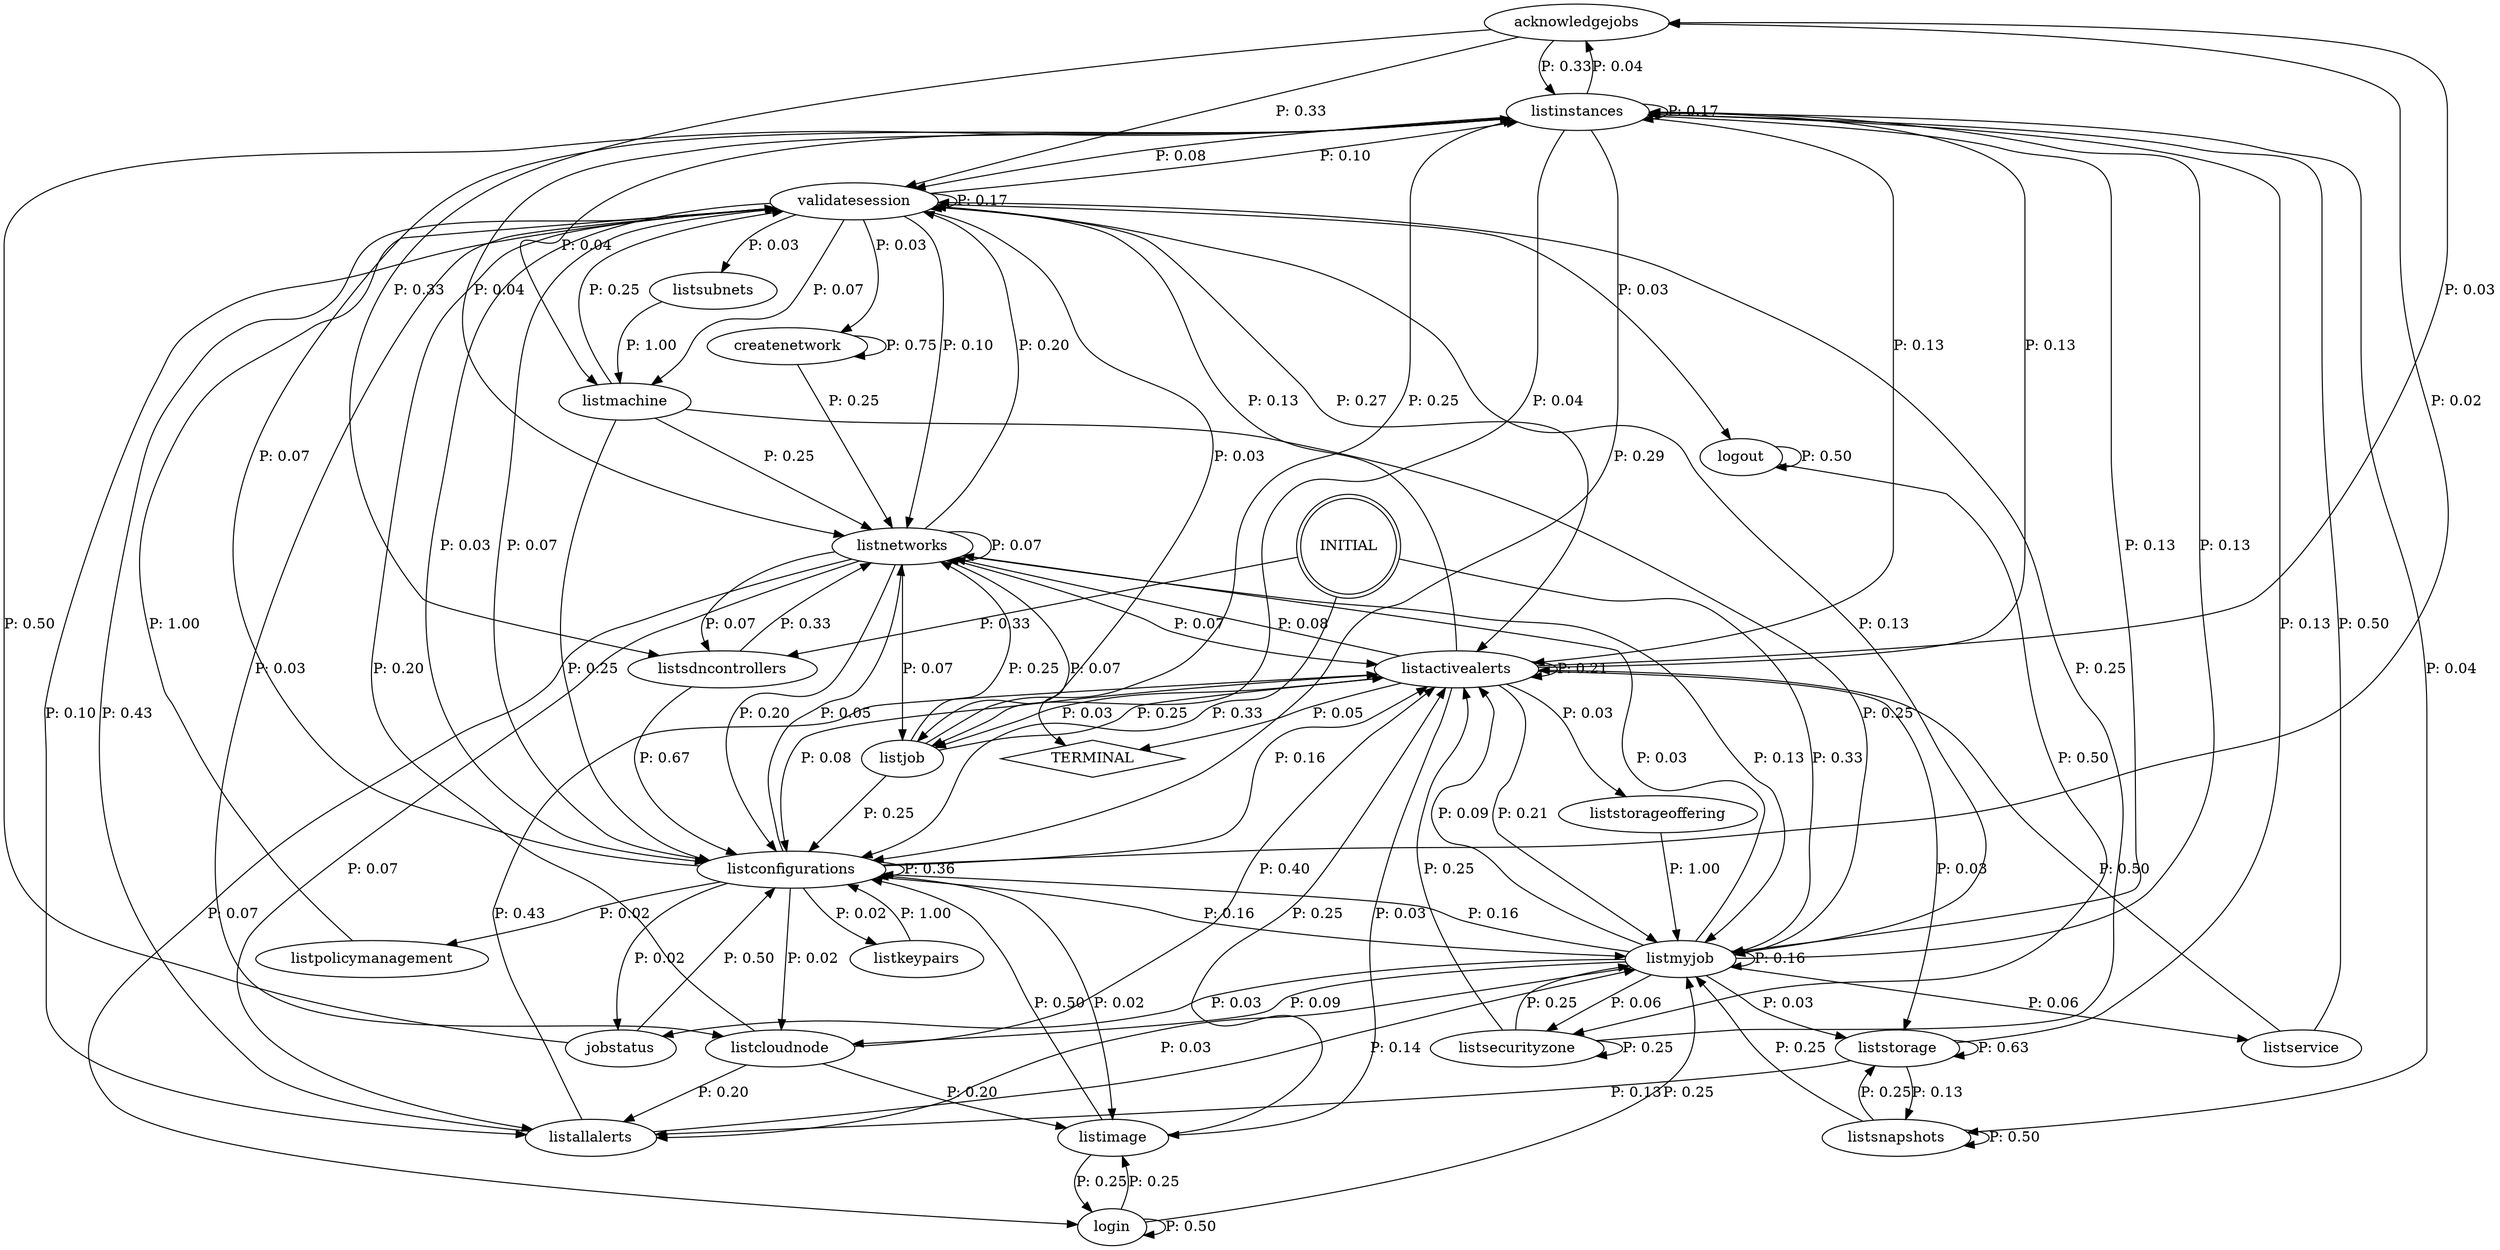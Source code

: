 digraph G {
  0 [label="acknowledgejobs"];
  1 [label="createnetwork"];
  2 [label="jobstatus"];
  3 [label="listactivealerts"];
  4 [label="listallalerts"];
  5 [label="listcloudnode"];
  6 [label="listconfigurations"];
  7 [label="listimage"];
  8 [label="listinstances"];
  9 [label="listjob"];
  10 [label="listkeypairs"];
  11 [label="listmachine"];
  12 [label="listmyjob"];
  13 [label="listnetworks"];
  14 [label="listpolicymanagement"];
  15 [label="listsdncontrollers"];
  16 [label="listsecurityzone"];
  17 [label="listservice"];
  18 [label="listsnapshots"];
  19 [label="liststorage"];
  20 [label="liststorageoffering"];
  21 [label="listsubnets"];
  22 [label="login"];
  23 [label="logout"];
  24 [label="validatesession"];
  25 [label="TERMINAL",shape=diamond];
  26 [label="INITIAL",shape=doublecircle];
0->8 [label="P: 0.33"];
0->15 [label="P: 0.33"];
0->24 [label="P: 0.33"];
1->1 [label="P: 0.75"];
1->13 [label="P: 0.25"];
2->6 [label="P: 0.50"];
2->8 [label="P: 0.50"];
3->0 [label="P: 0.03"];
3->3 [label="P: 0.21"];
3->6 [label="P: 0.08"];
3->7 [label="P: 0.03"];
3->8 [label="P: 0.13"];
3->9 [label="P: 0.03"];
3->12 [label="P: 0.21"];
3->13 [label="P: 0.08"];
3->19 [label="P: 0.03"];
3->20 [label="P: 0.03"];
3->24 [label="P: 0.13"];
3->25 [label="P: 0.05"];
4->3 [label="P: 0.43"];
4->12 [label="P: 0.14"];
4->24 [label="P: 0.43"];
5->3 [label="P: 0.40"];
5->4 [label="P: 0.20"];
5->7 [label="P: 0.20"];
5->24 [label="P: 0.20"];
6->0 [label="P: 0.02"];
6->2 [label="P: 0.02"];
6->3 [label="P: 0.16"];
6->5 [label="P: 0.02"];
6->6 [label="P: 0.36"];
6->7 [label="P: 0.02"];
6->8 [label="P: 0.07"];
6->10 [label="P: 0.02"];
6->12 [label="P: 0.16"];
6->13 [label="P: 0.05"];
6->14 [label="P: 0.02"];
6->24 [label="P: 0.07"];
7->3 [label="P: 0.25"];
7->6 [label="P: 0.50"];
7->22 [label="P: 0.25"];
8->0 [label="P: 0.04"];
8->3 [label="P: 0.13"];
8->6 [label="P: 0.29"];
8->8 [label="P: 0.17"];
8->9 [label="P: 0.04"];
8->11 [label="P: 0.04"];
8->12 [label="P: 0.13"];
8->13 [label="P: 0.04"];
8->18 [label="P: 0.04"];
8->24 [label="P: 0.08"];
9->3 [label="P: 0.25"];
9->6 [label="P: 0.25"];
9->8 [label="P: 0.25"];
9->13 [label="P: 0.25"];
10->6 [label="P: 1.00"];
11->6 [label="P: 0.25"];
11->12 [label="P: 0.25"];
11->13 [label="P: 0.25"];
11->24 [label="P: 0.25"];
12->2 [label="P: 0.03"];
12->3 [label="P: 0.09"];
12->4 [label="P: 0.03"];
12->5 [label="P: 0.09"];
12->6 [label="P: 0.16"];
12->8 [label="P: 0.13"];
12->12 [label="P: 0.16"];
12->13 [label="P: 0.03"];
12->16 [label="P: 0.06"];
12->17 [label="P: 0.06"];
12->19 [label="P: 0.03"];
12->24 [label="P: 0.13"];
13->3 [label="P: 0.07"];
13->4 [label="P: 0.07"];
13->6 [label="P: 0.20"];
13->9 [label="P: 0.07"];
13->12 [label="P: 0.13"];
13->13 [label="P: 0.07"];
13->15 [label="P: 0.07"];
13->22 [label="P: 0.07"];
13->24 [label="P: 0.20"];
13->25 [label="P: 0.07"];
14->24 [label="P: 1.00"];
15->6 [label="P: 0.67"];
15->13 [label="P: 0.33"];
16->3 [label="P: 0.25"];
16->12 [label="P: 0.25"];
16->16 [label="P: 0.25"];
16->24 [label="P: 0.25"];
17->3 [label="P: 0.50"];
17->8 [label="P: 0.50"];
18->12 [label="P: 0.25"];
18->18 [label="P: 0.50"];
18->19 [label="P: 0.25"];
19->4 [label="P: 0.13"];
19->8 [label="P: 0.13"];
19->18 [label="P: 0.13"];
19->19 [label="P: 0.63"];
20->12 [label="P: 1.00"];
21->11 [label="P: 1.00"];
22->7 [label="P: 0.25"];
22->12 [label="P: 0.25"];
22->22 [label="P: 0.50"];
23->16 [label="P: 0.50"];
23->23 [label="P: 0.50"];
24->1 [label="P: 0.03"];
24->3 [label="P: 0.27"];
24->4 [label="P: 0.10"];
24->5 [label="P: 0.03"];
24->6 [label="P: 0.03"];
24->8 [label="P: 0.10"];
24->9 [label="P: 0.03"];
24->11 [label="P: 0.07"];
24->13 [label="P: 0.10"];
24->21 [label="P: 0.03"];
24->23 [label="P: 0.03"];
24->24 [label="P: 0.17"];
26->6 [label="P: 0.33"];
26->12 [label="P: 0.33"];
26->15 [label="P: 0.33"];
}
